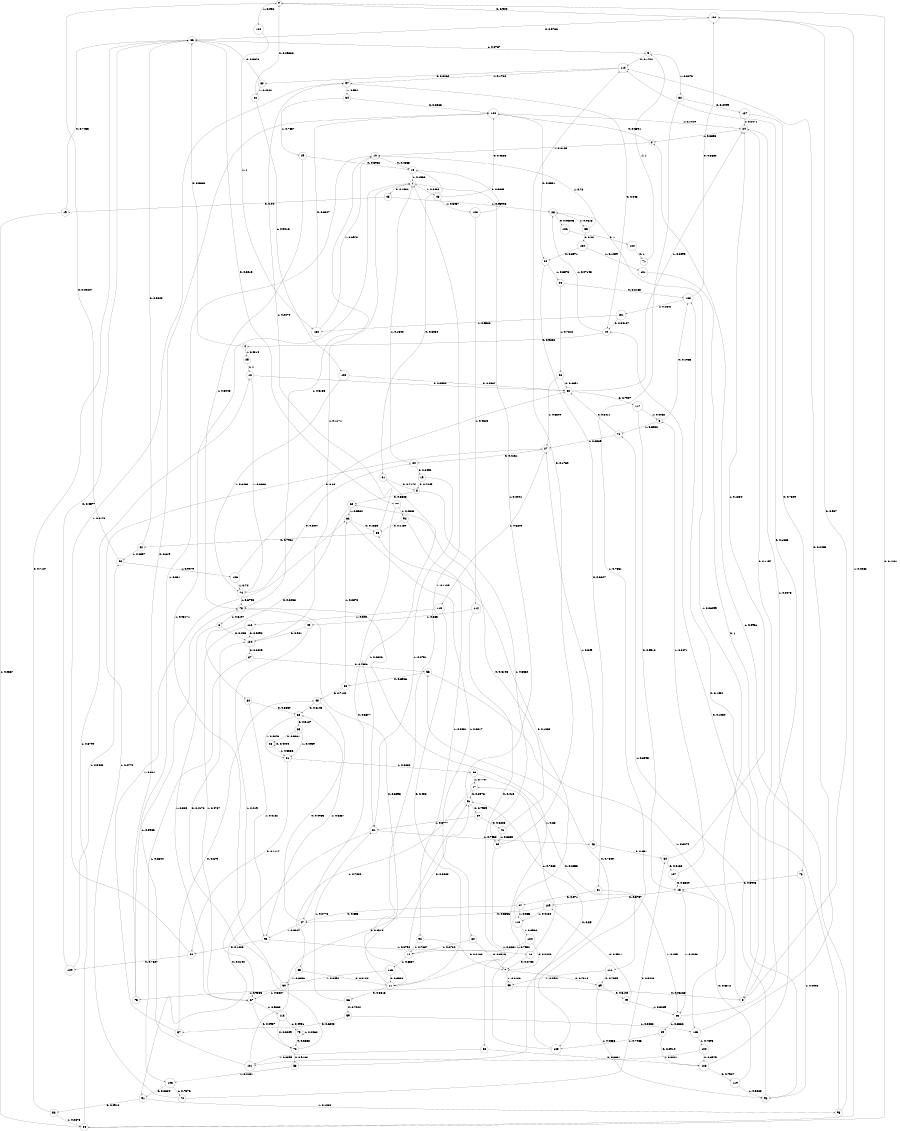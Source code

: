 digraph "ch35concat_phase3_L9" {
size = "6,8.5";
ratio = "fill";
node [shape = circle];
node [fontsize = 24];
edge [fontsize = 24];
0 -> 108 [label = "0: 0.904    "];
0 -> 134 [label = "1: 0.096    "];
1 -> 45 [label = "0: 0.1532   "];
1 -> 46 [label = "1: 0.8468   "];
2 -> 120 [label = "0: 0.3891   "];
2 -> 10 [label = "1: 0.6109   "];
3 -> 133 [label = "0: 0.1968   "];
3 -> 76 [label = "1: 0.8032   "];
4 -> 66 [label = "0: 0.5686   "];
4 -> 25 [label = "1: 0.4314   "];
5 -> 108 [label = "0: 0.937    "];
5 -> 23 [label = "1: 0.06299  "];
6 -> 124 [label = "0: 0.465    "];
6 -> 67 [label = "1: 0.535    "];
7 -> 69 [label = "0: 0.7814   "];
7 -> 99 [label = "1: 0.2186   "];
8 -> 60 [label = "0: 0.6648   "];
8 -> 64 [label = "1: 0.3352   "];
9 -> 110 [label = "0: 0.1722   "];
9 -> 32 [label = "1: 0.8278   "];
10 -> 18 [label = "0: 0.4865   "];
10 -> 73 [label = "1: 0.5135   "];
11 -> 86 [label = "0: 0.8815   "];
11 -> 1 [label = "1: 0.1185   "];
12 -> 52 [label = "0: 0.3934   "];
12 -> 74 [label = "1: 0.6066   "];
13 -> 129 [label = "0: 0.5757   "];
13 -> 63 [label = "1: 0.4243   "];
14 -> 51 [label = "0: 0.3663   "];
14 -> 116 [label = "1: 0.6337   "];
15 -> 8 [label = "0: 0.7249   "];
15 -> 31 [label = "1: 0.2751   "];
16 -> 7 [label = "0: 0.2732   "];
16 -> 17 [label = "1: 0.7268   "];
17 -> 51 [label = "0: 0.2978   "];
17 -> 85 [label = "1: 0.7022   "];
18 -> 61 [label = "0: 0.8434   "];
18 -> 1 [label = "1: 0.1566   "];
19 -> 66 [label = "0: 0.7433   "];
19 -> 94 [label = "1: 0.2567   "];
20 -> 15 [label = "0: 0.8498   "];
20 -> 1 [label = "1: 0.1502   "];
21 -> 50 [label = "0: 0.1117   "];
21 -> 33 [label = "1: 0.8883   "];
22 -> 0 [label = "0: 0.09836  "];
22 -> 102 [label = "1: 0.9016   "];
23 -> 126 [label = "0: 0.03846  "];
23 -> 35 [label = "1: 0.9615   "];
24 -> 5 [label = "0: 0.1197   "];
24 -> 2 [label = "1: 0.8803   "];
25 -> 12 [label = "1: 1        "];
26 -> 52 [label = "0: 0.4691   "];
26 -> 27 [label = "1: 0.5309   "];
27 -> 20 [label = "0: 0.4151   "];
27 -> 115 [label = "1: 0.5849   "];
28 -> 28 [label = "0: 0.4444   "];
28 -> 21 [label = "1: 0.5556   "];
29 -> 18 [label = "0: 0.3952   "];
29 -> 73 [label = "1: 0.6048   "];
30 -> 124 [label = "0: 0.4173   "];
30 -> 67 [label = "1: 0.5827   "];
31 -> 91 [label = "0: 0.2142   "];
31 -> 48 [label = "1: 0.7858   "];
32 -> 127 [label = "0: 0.2449   "];
32 -> 125 [label = "1: 0.7551   "];
33 -> 111 [label = "0: 0.2253   "];
33 -> 17 [label = "1: 0.7747   "];
34 -> 120 [label = "0: 0.2363   "];
34 -> 29 [label = "1: 0.7637   "];
35 -> 130 [label = "0: 0.28     "];
35 -> 10 [label = "1: 0.72     "];
36 -> 133 [label = "0: 0.2188   "];
36 -> 26 [label = "1: 0.7812   "];
37 -> 47 [label = "0: 0.635    "];
37 -> 118 [label = "1: 0.365    "];
38 -> 81 [label = "0: 0.6627   "];
38 -> 36 [label = "1: 0.3373   "];
39 -> 41 [label = "0: 0.6223   "];
39 -> 31 [label = "1: 0.3777   "];
40 -> 124 [label = "0: 0.581    "];
40 -> 67 [label = "1: 0.419    "];
41 -> 60 [label = "0: 0.6148   "];
41 -> 64 [label = "1: 0.3852   "];
42 -> 66 [label = "0: 0.5643   "];
42 -> 95 [label = "1: 0.4357   "];
43 -> 68 [label = "0: 0.6143   "];
43 -> 93 [label = "1: 0.3857   "];
44 -> 4 [label = "0: 0.9286   "];
44 -> 23 [label = "1: 0.07143  "];
45 -> 19 [label = "0: 0.94     "];
45 -> 23 [label = "1: 0.05996  "];
46 -> 120 [label = "0: 0.4533   "];
46 -> 123 [label = "1: 0.5467   "];
47 -> 68 [label = "0: 0.4953   "];
47 -> 93 [label = "1: 0.5047   "];
48 -> 54 [label = "0: 0.451    "];
48 -> 27 [label = "1: 0.549    "];
49 -> 129 [label = "0: 0.4911   "];
49 -> 63 [label = "1: 0.5089   "];
50 -> 109 [label = "0: 0.7827   "];
50 -> 97 [label = "1: 0.2173   "];
51 -> 39 [label = "0: 0.7959   "];
51 -> 1 [label = "1: 0.2041   "];
52 -> 117 [label = "0: 0.7907   "];
52 -> 24 [label = "1: 0.2093   "];
53 -> 56 [label = "0: 0.7849   "];
53 -> 103 [label = "1: 0.2151   "];
54 -> 107 [label = "0: 0.8166   "];
54 -> 24 [label = "1: 0.1834   "];
55 -> 42 [label = "0: 0.7921   "];
55 -> 97 [label = "1: 0.2079   "];
56 -> 88 [label = "0: 0.6926   "];
56 -> 105 [label = "1: 0.3074   "];
57 -> 43 [label = "0: 0.679    "];
57 -> 62 [label = "1: 0.321    "];
58 -> 66 [label = "0: 0.7127   "];
58 -> 94 [label = "1: 0.2873   "];
59 -> 57 [label = "0: 0.6348   "];
59 -> 105 [label = "1: 0.3652   "];
60 -> 80 [label = "0: 0.6468   "];
60 -> 62 [label = "1: 0.3532   "];
61 -> 8 [label = "0: 0.7174   "];
61 -> 31 [label = "1: 0.2826   "];
62 -> 55 [label = "0: 0.1683   "];
62 -> 84 [label = "1: 0.8317   "];
63 -> 110 [label = "0: 0.1668   "];
63 -> 89 [label = "1: 0.8332   "];
64 -> 110 [label = "0: 0.1769   "];
64 -> 83 [label = "1: 0.8231   "];
65 -> 28 [label = "0: 0.5061   "];
65 -> 21 [label = "1: 0.4939   "];
66 -> 77 [label = "0: 0.5213   "];
66 -> 9 [label = "1: 0.4787   "];
67 -> 72 [label = "0: 0.4937   "];
67 -> 113 [label = "1: 0.5063   "];
68 -> 65 [label = "0: 0.5127   "];
68 -> 21 [label = "1: 0.4873   "];
69 -> 49 [label = "0: 0.5142   "];
69 -> 96 [label = "1: 0.4858   "];
70 -> 54 [label = "0: 0.5228   "];
70 -> 27 [label = "1: 0.4772   "];
71 -> 9 [label = "1: 1        "];
72 -> 53 [label = "0: 0.9183   "];
72 -> 1 [label = "1: 0.08171  "];
73 -> 11 [label = "0: 0.3893   "];
73 -> 6 [label = "1: 0.6107   "];
74 -> 20 [label = "0: 0.3207   "];
74 -> 73 [label = "1: 0.6793   "];
75 -> 120 [label = "0: 0.319    "];
75 -> 10 [label = "1: 0.681    "];
76 -> 52 [label = "0: 0.3411   "];
76 -> 27 [label = "1: 0.6589   "];
77 -> 47 [label = "0: 0.5677   "];
77 -> 92 [label = "1: 0.4323   "];
78 -> 13 [label = "0: 0.5908   "];
78 -> 96 [label = "1: 0.4092   "];
79 -> 72 [label = "0: 0.5538   "];
79 -> 79 [label = "1: 0.4462   "];
80 -> 68 [label = "0: 0.5839   "];
80 -> 93 [label = "1: 0.4161   "];
81 -> 37 [label = "0: 0.571    "];
81 -> 63 [label = "1: 0.429    "];
82 -> 66 [label = "0: 0.5678   "];
82 -> 22 [label = "1: 0.4322   "];
83 -> 128 [label = "0: 0.3601   "];
83 -> 101 [label = "1: 0.6399   "];
84 -> 7 [label = "0: 0.3216   "];
84 -> 14 [label = "1: 0.6784   "];
85 -> 11 [label = "0: 0.3144   "];
85 -> 30 [label = "1: 0.6856   "];
86 -> 59 [label = "0: 0.7222   "];
86 -> 31 [label = "1: 0.2778   "];
87 -> 56 [label = "0: 0.7356   "];
87 -> 103 [label = "1: 0.2644   "];
88 -> 43 [label = "0: 0.7122   "];
88 -> 62 [label = "1: 0.2878   "];
89 -> 128 [label = "0: 0.2914   "];
89 -> 125 [label = "1: 0.7086   "];
90 -> 7 [label = "0: 0.2163   "];
90 -> 14 [label = "1: 0.7837   "];
91 -> 58 [label = "0: 0.8912   "];
91 -> 98 [label = "1: 0.1088   "];
92 -> 55 [label = "0: 0.1169   "];
92 -> 90 [label = "1: 0.8831   "];
93 -> 50 [label = "0: 0.1208   "];
93 -> 16 [label = "1: 0.8792   "];
94 -> 0 [label = "0: 0.1201   "];
94 -> 12 [label = "1: 0.8799   "];
95 -> 0 [label = "0: 0.09207  "];
95 -> 106 [label = "1: 0.9079   "];
96 -> 133 [label = "0: 0.1452   "];
96 -> 76 [label = "1: 0.8548   "];
97 -> 44 [label = "0: 0.048    "];
97 -> 34 [label = "1: 0.952    "];
98 -> 44 [label = "0: 0.1039   "];
98 -> 2 [label = "1: 0.8961   "];
99 -> 5 [label = "0: 0.06168  "];
99 -> 75 [label = "1: 0.9383   "];
100 -> 128 [label = "0: 0.3979   "];
100 -> 101 [label = "1: 0.6021   "];
101 -> 51 [label = "0: 0.4014   "];
101 -> 73 [label = "1: 0.5986   "];
102 -> 52 [label = "0: 0.3567   "];
102 -> 74 [label = "1: 0.6433   "];
103 -> 91 [label = "0: 0.2624   "];
103 -> 70 [label = "1: 0.7376   "];
104 -> 7 [label = "0: 0.2448   "];
104 -> 14 [label = "1: 0.7552   "];
105 -> 110 [label = "0: 0.2405   "];
105 -> 100 [label = "1: 0.7595   "];
106 -> 52 [label = "0: 0.26     "];
106 -> 74 [label = "1: 0.74     "];
107 -> 13 [label = "0: 0.6529   "];
107 -> 3 [label = "1: 0.3471   "];
108 -> 66 [label = "0: 0.5738   "];
108 -> 94 [label = "1: 0.4262   "];
109 -> 66 [label = "0: 0.4577   "];
109 -> 95 [label = "1: 0.5423   "];
110 -> 82 [label = "0: 0.8262   "];
110 -> 97 [label = "1: 0.1738   "];
111 -> 69 [label = "0: 0.7059   "];
111 -> 99 [label = "1: 0.2941   "];
112 -> 124 [label = "0: 0.5293   "];
112 -> 67 [label = "1: 0.4707   "];
113 -> 72 [label = "0: 0.5049   "];
113 -> 79 [label = "1: 0.4951   "];
114 -> 11 [label = "0: 0.415    "];
114 -> 40 [label = "1: 0.585    "];
115 -> 11 [label = "0: 0.408    "];
115 -> 112 [label = "1: 0.592    "];
116 -> 11 [label = "0: 0.3508   "];
116 -> 30 [label = "1: 0.6492   "];
117 -> 13 [label = "0: 0.5918   "];
117 -> 3 [label = "1: 0.4082   "];
118 -> 55 [label = "0: 0.1038   "];
118 -> 104 [label = "1: 0.8962   "];
119 -> 13 [label = "0: 0.6372   "];
119 -> 96 [label = "1: 0.3628   "];
120 -> 38 [label = "0: 0.8581   "];
120 -> 24 [label = "1: 0.1419   "];
121 -> 5 [label = "0: 1        "];
122 -> 71 [label = "0: 1        "];
123 -> 18 [label = "0: 0.5385   "];
123 -> 114 [label = "1: 0.4615   "];
124 -> 87 [label = "0: 0.8829   "];
124 -> 1 [label = "1: 0.1171   "];
125 -> 51 [label = "0: 0.35     "];
125 -> 73 [label = "1: 0.65     "];
126 -> 122 [label = "0: 1        "];
127 -> 78 [label = "0: 0.7529   "];
127 -> 24 [label = "1: 0.2471   "];
128 -> 119 [label = "0: 0.7927   "];
128 -> 24 [label = "1: 0.2073   "];
129 -> 47 [label = "0: 0.5836   "];
129 -> 118 [label = "1: 0.4164   "];
130 -> 38 [label = "0: 0.8571   "];
130 -> 121 [label = "1: 0.1429   "];
131 -> 44 [label = "0: 0.04167  "];
131 -> 132 [label = "1: 0.9583   "];
132 -> 120 [label = "0: 0.3027   "];
132 -> 10 [label = "1: 0.6973   "];
133 -> 108 [label = "0: 0.8659   "];
133 -> 131 [label = "1: 0.1341   "];
134 -> 132 [label = "1: 1        "];
}